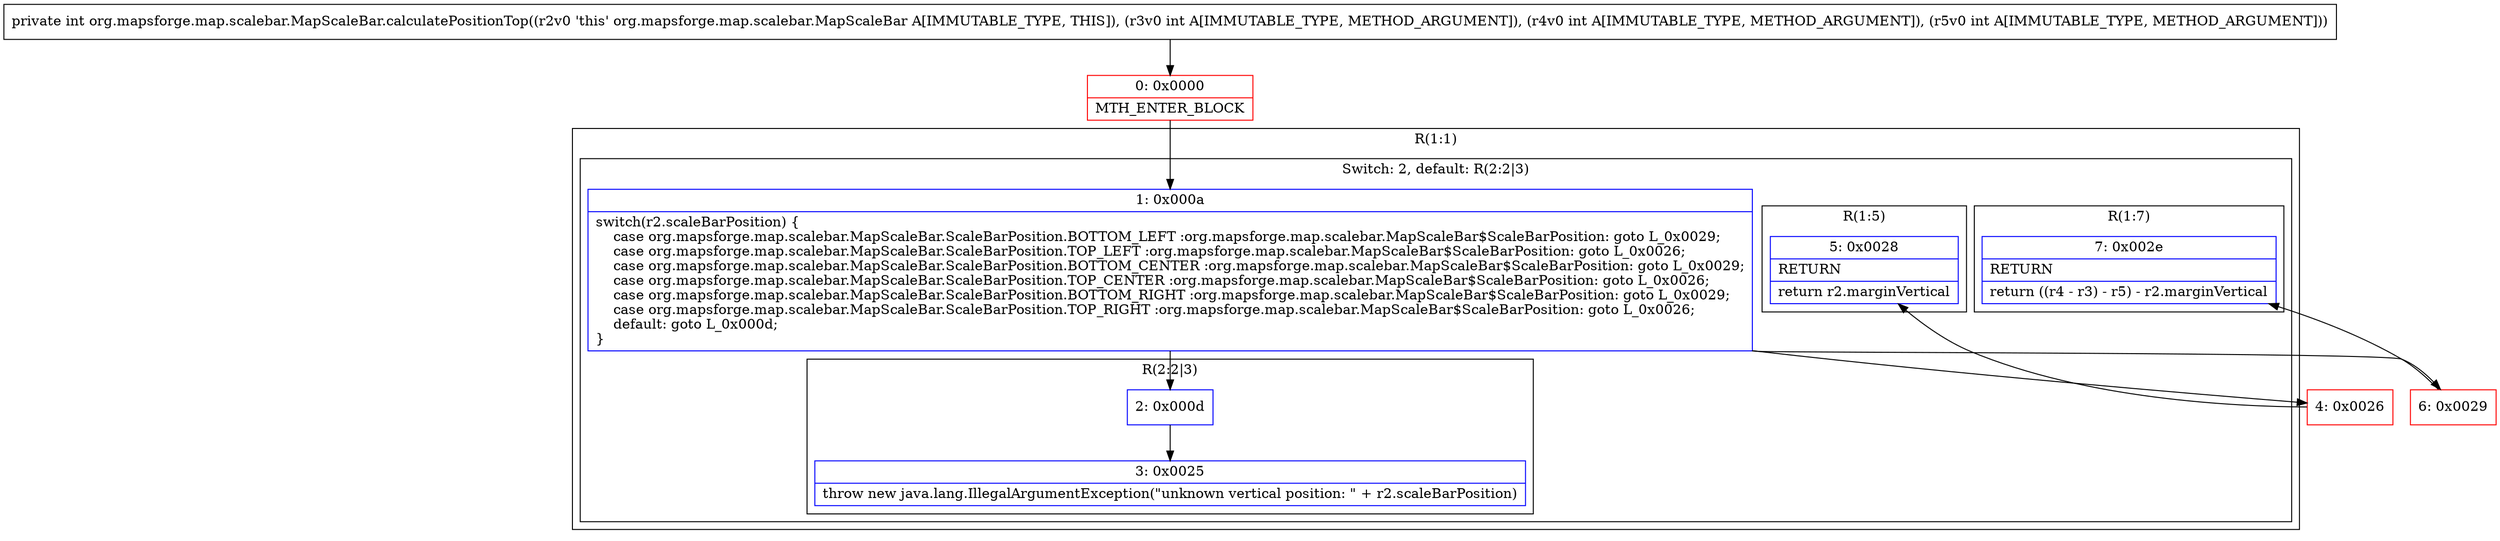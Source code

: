 digraph "CFG fororg.mapsforge.map.scalebar.MapScaleBar.calculatePositionTop(III)I" {
subgraph cluster_Region_120653479 {
label = "R(1:1)";
node [shape=record,color=blue];
subgraph cluster_SwitchRegion_1780852024 {
label = "Switch: 2, default: R(2:2|3)";
node [shape=record,color=blue];
Node_1 [shape=record,label="{1\:\ 0x000a|switch(r2.scaleBarPosition) \{\l    case org.mapsforge.map.scalebar.MapScaleBar.ScaleBarPosition.BOTTOM_LEFT :org.mapsforge.map.scalebar.MapScaleBar$ScaleBarPosition: goto L_0x0029;\l    case org.mapsforge.map.scalebar.MapScaleBar.ScaleBarPosition.TOP_LEFT :org.mapsforge.map.scalebar.MapScaleBar$ScaleBarPosition: goto L_0x0026;\l    case org.mapsforge.map.scalebar.MapScaleBar.ScaleBarPosition.BOTTOM_CENTER :org.mapsforge.map.scalebar.MapScaleBar$ScaleBarPosition: goto L_0x0029;\l    case org.mapsforge.map.scalebar.MapScaleBar.ScaleBarPosition.TOP_CENTER :org.mapsforge.map.scalebar.MapScaleBar$ScaleBarPosition: goto L_0x0026;\l    case org.mapsforge.map.scalebar.MapScaleBar.ScaleBarPosition.BOTTOM_RIGHT :org.mapsforge.map.scalebar.MapScaleBar$ScaleBarPosition: goto L_0x0029;\l    case org.mapsforge.map.scalebar.MapScaleBar.ScaleBarPosition.TOP_RIGHT :org.mapsforge.map.scalebar.MapScaleBar$ScaleBarPosition: goto L_0x0026;\l    default: goto L_0x000d;\l\}\l}"];
subgraph cluster_Region_901428720 {
label = "R(1:7)";
node [shape=record,color=blue];
Node_7 [shape=record,label="{7\:\ 0x002e|RETURN\l|return ((r4 \- r3) \- r5) \- r2.marginVertical\l}"];
}
subgraph cluster_Region_116473018 {
label = "R(1:5)";
node [shape=record,color=blue];
Node_5 [shape=record,label="{5\:\ 0x0028|RETURN\l|return r2.marginVertical\l}"];
}
subgraph cluster_Region_167380733 {
label = "R(2:2|3)";
node [shape=record,color=blue];
Node_2 [shape=record,label="{2\:\ 0x000d}"];
Node_3 [shape=record,label="{3\:\ 0x0025|throw new java.lang.IllegalArgumentException(\"unknown vertical position: \" + r2.scaleBarPosition)\l}"];
}
}
}
Node_0 [shape=record,color=red,label="{0\:\ 0x0000|MTH_ENTER_BLOCK\l}"];
Node_4 [shape=record,color=red,label="{4\:\ 0x0026}"];
Node_6 [shape=record,color=red,label="{6\:\ 0x0029}"];
MethodNode[shape=record,label="{private int org.mapsforge.map.scalebar.MapScaleBar.calculatePositionTop((r2v0 'this' org.mapsforge.map.scalebar.MapScaleBar A[IMMUTABLE_TYPE, THIS]), (r3v0 int A[IMMUTABLE_TYPE, METHOD_ARGUMENT]), (r4v0 int A[IMMUTABLE_TYPE, METHOD_ARGUMENT]), (r5v0 int A[IMMUTABLE_TYPE, METHOD_ARGUMENT])) }"];
MethodNode -> Node_0;
Node_1 -> Node_2;
Node_1 -> Node_4;
Node_1 -> Node_6;
Node_2 -> Node_3;
Node_0 -> Node_1;
Node_4 -> Node_5;
Node_6 -> Node_7;
}

